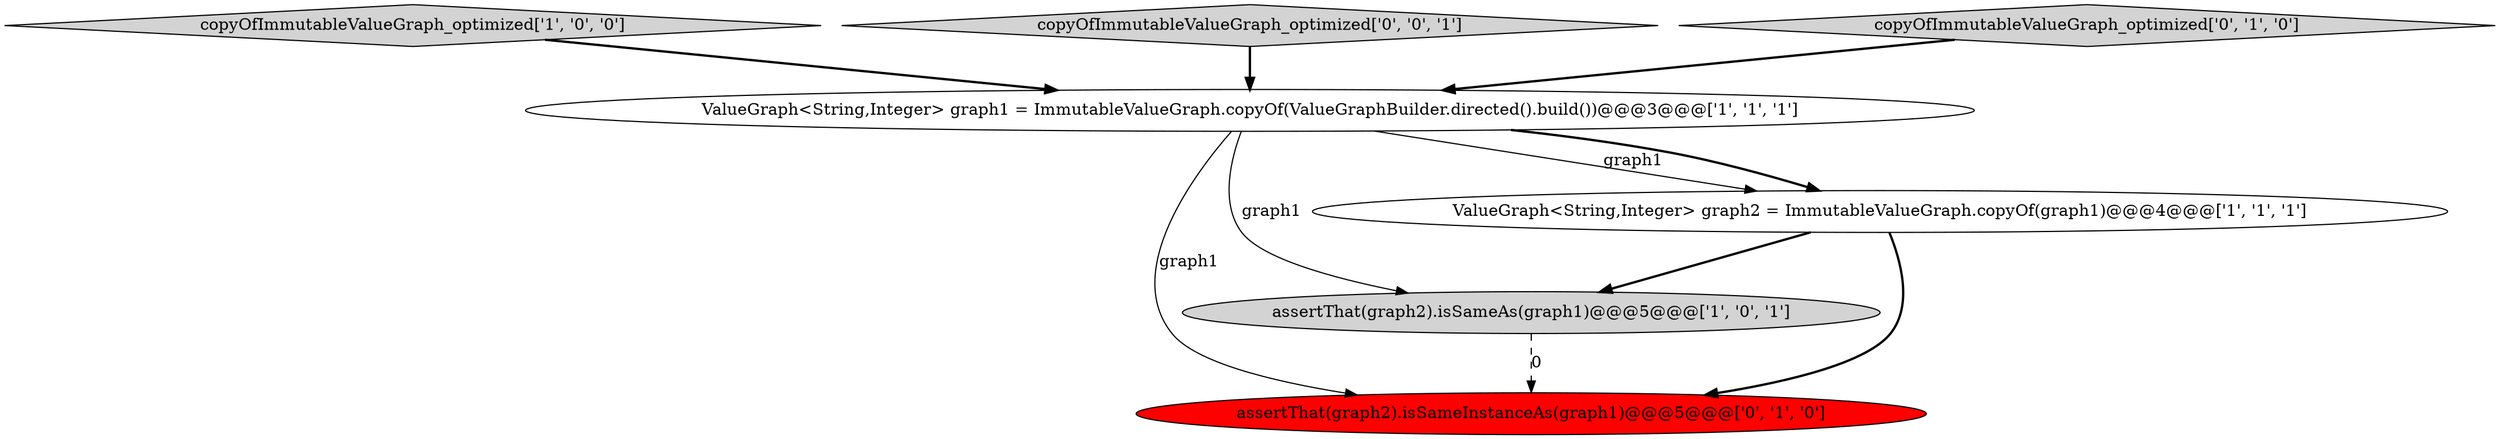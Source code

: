 digraph {
0 [style = filled, label = "assertThat(graph2).isSameAs(graph1)@@@5@@@['1', '0', '1']", fillcolor = lightgray, shape = ellipse image = "AAA0AAABBB1BBB"];
4 [style = filled, label = "assertThat(graph2).isSameInstanceAs(graph1)@@@5@@@['0', '1', '0']", fillcolor = red, shape = ellipse image = "AAA1AAABBB2BBB"];
2 [style = filled, label = "ValueGraph<String,Integer> graph1 = ImmutableValueGraph.copyOf(ValueGraphBuilder.directed().build())@@@3@@@['1', '1', '1']", fillcolor = white, shape = ellipse image = "AAA0AAABBB1BBB"];
1 [style = filled, label = "copyOfImmutableValueGraph_optimized['1', '0', '0']", fillcolor = lightgray, shape = diamond image = "AAA0AAABBB1BBB"];
3 [style = filled, label = "ValueGraph<String,Integer> graph2 = ImmutableValueGraph.copyOf(graph1)@@@4@@@['1', '1', '1']", fillcolor = white, shape = ellipse image = "AAA0AAABBB1BBB"];
6 [style = filled, label = "copyOfImmutableValueGraph_optimized['0', '0', '1']", fillcolor = lightgray, shape = diamond image = "AAA0AAABBB3BBB"];
5 [style = filled, label = "copyOfImmutableValueGraph_optimized['0', '1', '0']", fillcolor = lightgray, shape = diamond image = "AAA0AAABBB2BBB"];
2->0 [style = solid, label="graph1"];
5->2 [style = bold, label=""];
1->2 [style = bold, label=""];
0->4 [style = dashed, label="0"];
2->3 [style = solid, label="graph1"];
3->4 [style = bold, label=""];
2->4 [style = solid, label="graph1"];
3->0 [style = bold, label=""];
2->3 [style = bold, label=""];
6->2 [style = bold, label=""];
}
